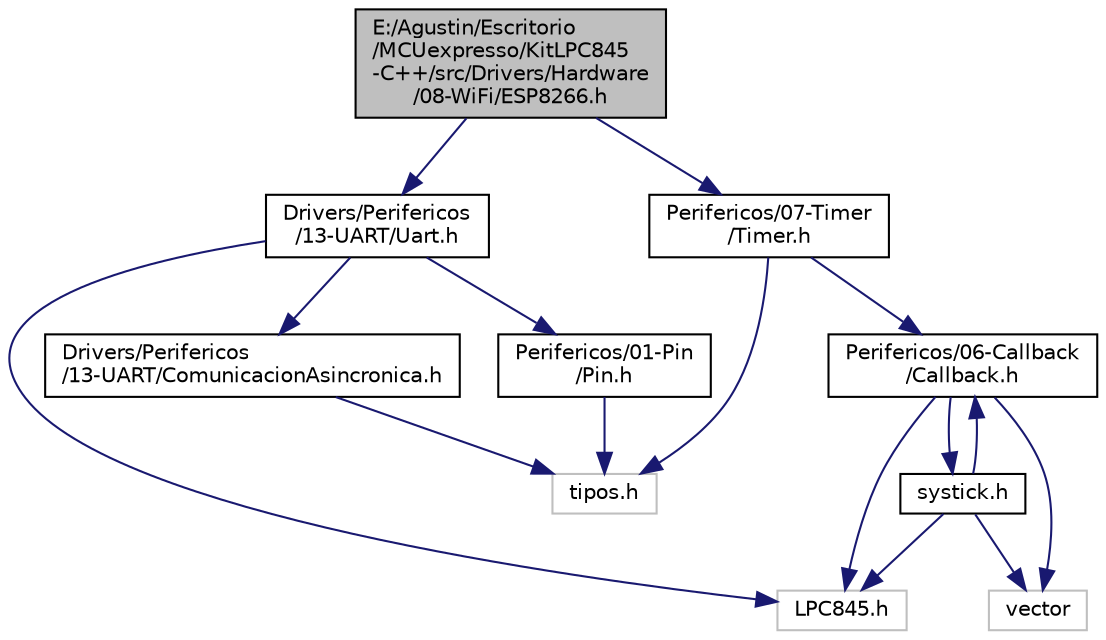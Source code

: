 digraph "E:/Agustin/Escritorio/MCUexpresso/KitLPC845-C++/src/Drivers/Hardware/08-WiFi/ESP8266.h"
{
 // LATEX_PDF_SIZE
  edge [fontname="Helvetica",fontsize="10",labelfontname="Helvetica",labelfontsize="10"];
  node [fontname="Helvetica",fontsize="10",shape=record];
  Node1 [label="E:/Agustin/Escritorio\l/MCUexpresso/KitLPC845\l-C++/src/Drivers/Hardware\l/08-WiFi/ESP8266.h",height=0.2,width=0.4,color="black", fillcolor="grey75", style="filled", fontcolor="black",tooltip="Breve descripción del Módulo."];
  Node1 -> Node2 [color="midnightblue",fontsize="10",style="solid"];
  Node2 [label="Drivers/Perifericos\l/13-UART/Uart.h",height=0.2,width=0.4,color="black", fillcolor="white", style="filled",URL="$_uart_8h.html",tooltip="Breve descripción del objetivo del Módulo."];
  Node2 -> Node3 [color="midnightblue",fontsize="10",style="solid"];
  Node3 [label="Drivers/Perifericos\l/13-UART/ComunicacionAsincronica.h",height=0.2,width=0.4,color="black", fillcolor="white", style="filled",URL="$_comunicacion_asincronica_8h.html",tooltip="Objeto base para la creacion de comunicaciones asincrónicas."];
  Node3 -> Node4 [color="midnightblue",fontsize="10",style="solid"];
  Node4 [label="tipos.h",height=0.2,width=0.4,color="grey75", fillcolor="white", style="filled",tooltip=" "];
  Node2 -> Node5 [color="midnightblue",fontsize="10",style="solid"];
  Node5 [label="Perifericos/01-Pin\l/Pin.h",height=0.2,width=0.4,color="black", fillcolor="white", style="filled",URL="$_pin_8h.html",tooltip="Clase Abstracta de cualquier pin del microcontrolador."];
  Node5 -> Node4 [color="midnightblue",fontsize="10",style="solid"];
  Node2 -> Node6 [color="midnightblue",fontsize="10",style="solid"];
  Node6 [label="LPC845.h",height=0.2,width=0.4,color="grey75", fillcolor="white", style="filled",tooltip=" "];
  Node1 -> Node7 [color="midnightblue",fontsize="10",style="solid"];
  Node7 [label="Perifericos/07-Timer\l/Timer.h",height=0.2,width=0.4,color="black", fillcolor="white", style="filled",URL="$_timer_8h.html",tooltip="Clase para creacion de temporizadores."];
  Node7 -> Node8 [color="midnightblue",fontsize="10",style="solid"];
  Node8 [label="Perifericos/06-Callback\l/Callback.h",height=0.2,width=0.4,color="black", fillcolor="white", style="filled",URL="$_callback_8h.html",tooltip="Clase virtual pura. Esta clase debe ser heredada por las clases que se tienen que enganchar del Systi..."];
  Node8 -> Node6 [color="midnightblue",fontsize="10",style="solid"];
  Node8 -> Node9 [color="midnightblue",fontsize="10",style="solid"];
  Node9 [label="vector",height=0.2,width=0.4,color="grey75", fillcolor="white", style="filled",tooltip=" "];
  Node8 -> Node10 [color="midnightblue",fontsize="10",style="solid"];
  Node10 [label="systick.h",height=0.2,width=0.4,color="black", fillcolor="white", style="filled",URL="$systick_8h.html",tooltip="Firmware del systick."];
  Node10 -> Node6 [color="midnightblue",fontsize="10",style="solid"];
  Node10 -> Node8 [color="midnightblue",fontsize="10",style="solid"];
  Node10 -> Node9 [color="midnightblue",fontsize="10",style="solid"];
  Node7 -> Node4 [color="midnightblue",fontsize="10",style="solid"];
}
